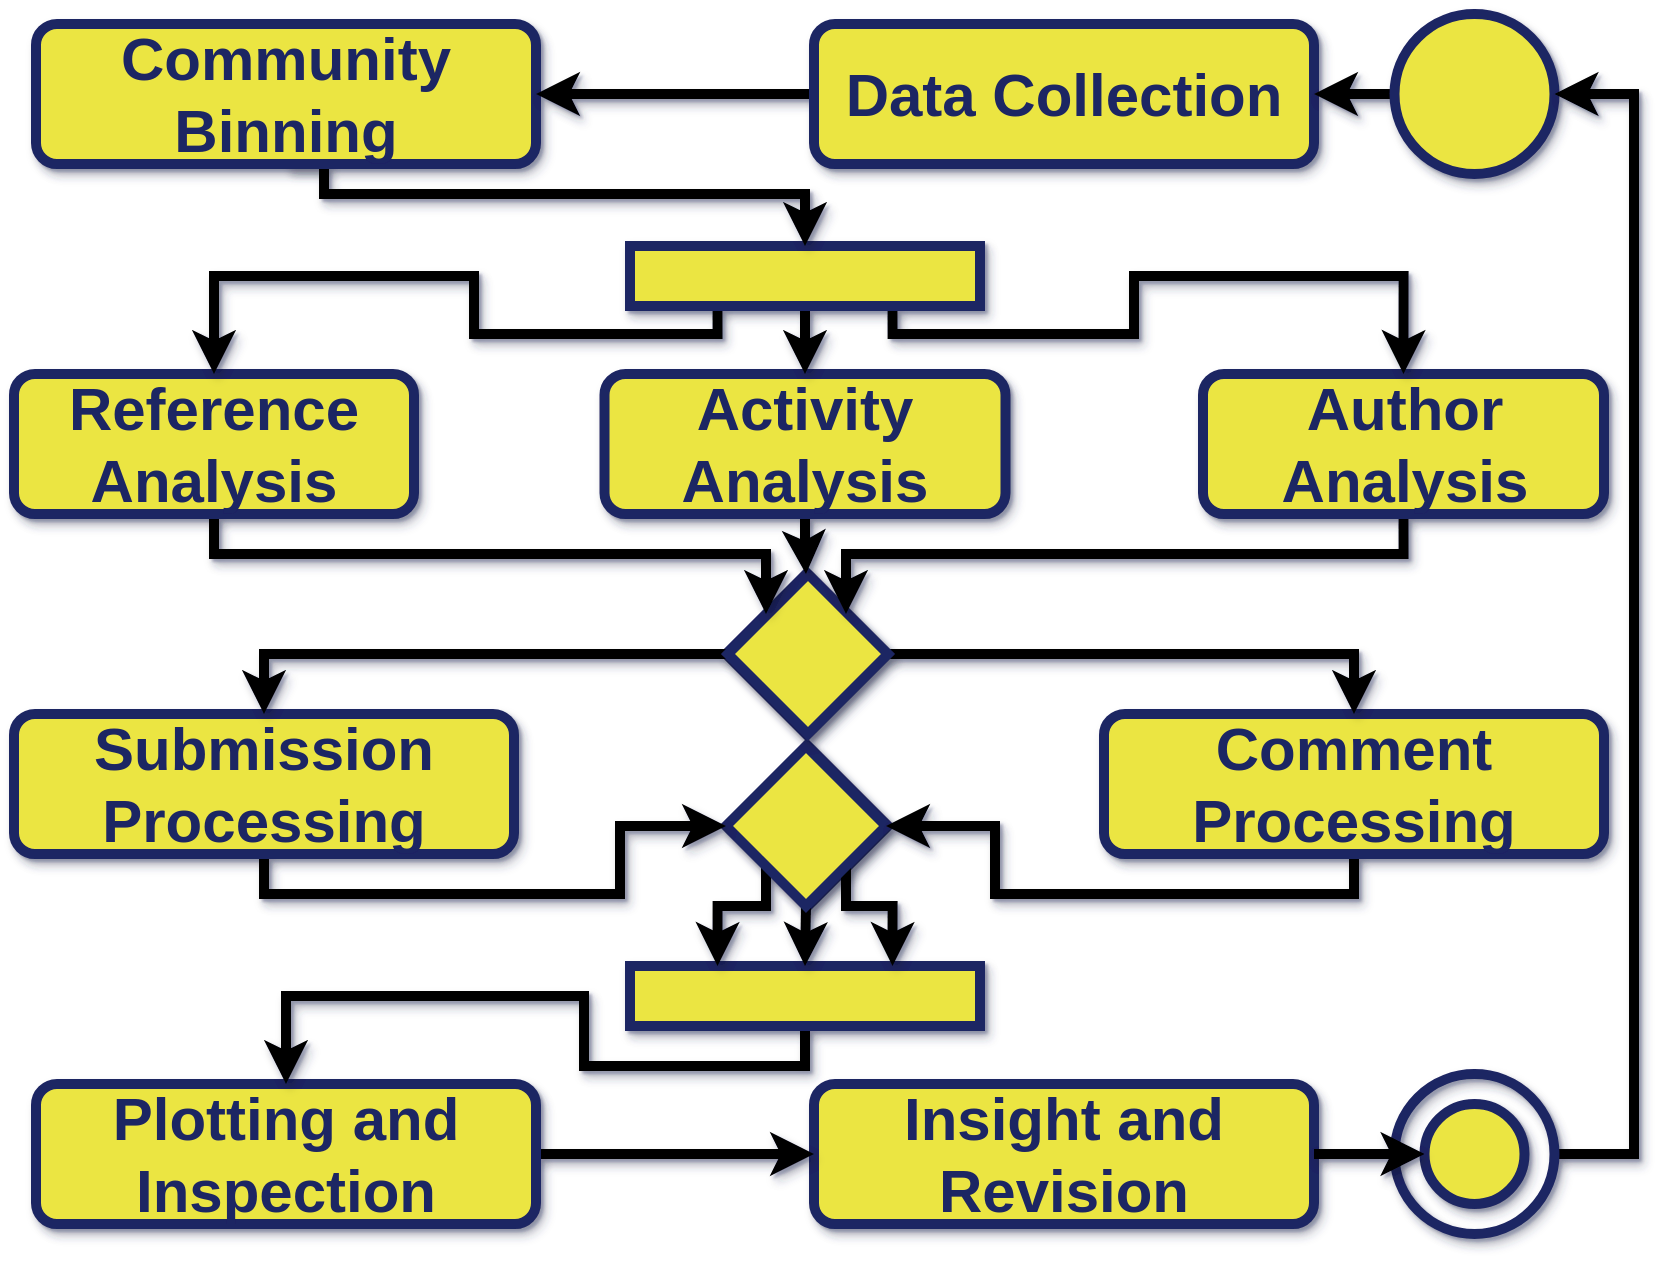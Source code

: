 <mxfile>
    <diagram id="IIjVqOBpjSdmMeE91z1N" name="Page-1">
        <mxGraphModel dx="772" dy="1082" grid="1" gridSize="10" guides="1" tooltips="1" connect="1" arrows="1" fold="1" page="0" pageScale="1" pageWidth="850" pageHeight="1100" background="none" math="0" shadow="1">
            <root>
                <mxCell id="0"/>
                <mxCell id="1" parent="0"/>
                <mxCell id="3" value="" style="rhombus;whiteSpace=wrap;html=1;strokeWidth=5;fillColor=#EBE543;strokeColor=#1E2563;shadow=1;sketch=0;" parent="1" vertex="1">
                    <mxGeometry x="386" y="330" width="80" height="80" as="geometry"/>
                </mxCell>
                <mxCell id="64" value="" style="rhombus;whiteSpace=wrap;html=1;strokeWidth=5;fillColor=#EBE543;strokeColor=#1E2563;shadow=1;sketch=0;" parent="1" vertex="1">
                    <mxGeometry x="387" y="416" width="80" height="80" as="geometry"/>
                </mxCell>
                <mxCell id="6" value="" style="ellipse;whiteSpace=wrap;html=1;aspect=fixed;strokeWidth=5;fillColor=#EBE543;strokeColor=#1E2563;shadow=1;sketch=0;" parent="1" vertex="1">
                    <mxGeometry x="735.25" y="595" width="50" height="50" as="geometry"/>
                </mxCell>
                <mxCell id="61" value="&lt;font color=&quot;#1e2563&quot;&gt;&lt;span style=&quot;font-size: 30px&quot;&gt;&lt;b&gt;Insight and Revision&lt;/b&gt;&lt;/span&gt;&lt;/font&gt;" style="rounded=1;whiteSpace=wrap;html=1;strokeWidth=5;fillColor=#EBE543;strokeColor=#1E2563;align=center;shadow=1;sketch=0;" parent="1" vertex="1">
                    <mxGeometry x="430" y="585" width="250" height="70" as="geometry"/>
                </mxCell>
                <mxCell id="62" style="edgeStyle=orthogonalEdgeStyle;rounded=0;orthogonalLoop=1;jettySize=auto;html=1;exitX=1;exitY=0.5;exitDx=0;exitDy=0;entryX=0;entryY=0.5;entryDx=0;entryDy=0;strokeColor=#000000;strokeWidth=5;shadow=1;sketch=0;" parent="1" source="35" target="61" edge="1">
                    <mxGeometry relative="1" as="geometry"/>
                </mxCell>
                <mxCell id="35" value="&lt;font color=&quot;#1e2563&quot;&gt;&lt;span style=&quot;font-size: 30px&quot;&gt;&lt;b&gt;Plotting and Inspection&lt;/b&gt;&lt;/span&gt;&lt;/font&gt;" style="rounded=1;whiteSpace=wrap;html=1;strokeWidth=5;fillColor=#EBE543;strokeColor=#1E2563;align=center;shadow=1;sketch=0;" parent="1" vertex="1">
                    <mxGeometry x="41" y="585" width="250" height="70" as="geometry"/>
                </mxCell>
                <mxCell id="34" style="edgeStyle=orthogonalEdgeStyle;rounded=0;orthogonalLoop=1;jettySize=auto;html=1;exitX=0.5;exitY=1;exitDx=0;exitDy=0;strokeColor=#000000;strokeWidth=5;entryX=0.5;entryY=0;entryDx=0;entryDy=0;shadow=1;sketch=0;" parent="1" source="30" target="35" edge="1">
                    <mxGeometry relative="1" as="geometry">
                        <mxPoint x="426.5" y="630" as="targetPoint"/>
                        <Array as="points">
                            <mxPoint x="426" y="576"/>
                            <mxPoint x="315" y="576"/>
                            <mxPoint x="315" y="541"/>
                            <mxPoint x="166" y="541"/>
                        </Array>
                    </mxGeometry>
                </mxCell>
                <mxCell id="30" value="" style="rounded=0;whiteSpace=wrap;html=1;strokeWidth=5;fillColor=#EBE543;strokeColor=#1E2563;shadow=1;sketch=0;" parent="1" vertex="1">
                    <mxGeometry x="338" y="526" width="175" height="30" as="geometry"/>
                </mxCell>
                <mxCell id="31" style="edgeStyle=orthogonalEdgeStyle;rounded=0;orthogonalLoop=1;jettySize=auto;html=1;exitX=1;exitY=1;exitDx=0;exitDy=0;entryX=0.75;entryY=0;entryDx=0;entryDy=0;strokeColor=#000000;strokeWidth=5;shadow=1;sketch=0;" parent="1" source="27" target="30" edge="1">
                    <mxGeometry relative="1" as="geometry">
                        <Array as="points">
                            <mxPoint x="446" y="496"/>
                            <mxPoint x="469" y="496"/>
                        </Array>
                    </mxGeometry>
                </mxCell>
                <mxCell id="32" style="edgeStyle=orthogonalEdgeStyle;rounded=0;orthogonalLoop=1;jettySize=auto;html=1;exitX=0;exitY=1;exitDx=0;exitDy=0;entryX=0.25;entryY=0;entryDx=0;entryDy=0;strokeColor=#000000;strokeWidth=5;shadow=1;sketch=0;" parent="1" source="27" target="30" edge="1">
                    <mxGeometry relative="1" as="geometry">
                        <Array as="points">
                            <mxPoint x="406" y="496"/>
                            <mxPoint x="382" y="496"/>
                        </Array>
                    </mxGeometry>
                </mxCell>
                <mxCell id="33" style="edgeStyle=orthogonalEdgeStyle;rounded=0;orthogonalLoop=1;jettySize=auto;html=1;exitX=0.5;exitY=1;exitDx=0;exitDy=0;entryX=0.5;entryY=0;entryDx=0;entryDy=0;strokeColor=#000000;strokeWidth=5;shadow=1;sketch=0;" parent="1" source="27" target="30" edge="1">
                    <mxGeometry relative="1" as="geometry"/>
                </mxCell>
                <mxCell id="27" value="" style="rhombus;whiteSpace=wrap;html=1;strokeWidth=5;fillColor=#EBE543;strokeColor=#1E2563;shadow=1;sketch=0;" parent="1" vertex="1">
                    <mxGeometry x="386" y="416" width="80" height="80" as="geometry"/>
                </mxCell>
                <mxCell id="29" style="edgeStyle=orthogonalEdgeStyle;rounded=0;orthogonalLoop=1;jettySize=auto;html=1;exitX=0.5;exitY=1;exitDx=0;exitDy=0;entryX=0;entryY=0.5;entryDx=0;entryDy=0;strokeColor=#000000;strokeWidth=5;shadow=1;sketch=0;" parent="1" source="67" target="27" edge="1">
                    <mxGeometry relative="1" as="geometry">
                        <mxPoint x="165" y="476" as="sourcePoint"/>
                    </mxGeometry>
                </mxCell>
                <mxCell id="28" style="edgeStyle=orthogonalEdgeStyle;rounded=0;orthogonalLoop=1;jettySize=auto;html=1;exitX=0.5;exitY=1;exitDx=0;exitDy=0;entryX=1;entryY=0.5;entryDx=0;entryDy=0;strokeColor=#000000;strokeWidth=5;shadow=1;sketch=0;" parent="1" source="24" target="27" edge="1">
                    <mxGeometry relative="1" as="geometry"/>
                </mxCell>
                <mxCell id="67" value="&lt;font color=&quot;#1e2563&quot;&gt;&lt;span style=&quot;font-size: 30px&quot;&gt;&lt;b&gt;Submission Processing&lt;/b&gt;&lt;/span&gt;&lt;/font&gt;" style="rounded=1;whiteSpace=wrap;html=1;strokeWidth=5;fillColor=#EBE543;strokeColor=#1E2563;align=center;shadow=1;sketch=0;" parent="1" vertex="1">
                    <mxGeometry x="30" y="400" width="250" height="70" as="geometry"/>
                </mxCell>
                <mxCell id="24" value="&lt;font color=&quot;#1e2563&quot;&gt;&lt;span style=&quot;font-size: 30px&quot;&gt;&lt;b&gt;Comment Processing&lt;/b&gt;&lt;/span&gt;&lt;/font&gt;" style="rounded=1;whiteSpace=wrap;html=1;strokeWidth=5;fillColor=#EBE543;strokeColor=#1E2563;align=center;shadow=1;sketch=0;" parent="1" vertex="1">
                    <mxGeometry x="575" y="400" width="250" height="70" as="geometry"/>
                </mxCell>
                <mxCell id="59" style="edgeStyle=orthogonalEdgeStyle;rounded=0;orthogonalLoop=1;jettySize=auto;html=1;exitX=1;exitY=0.5;exitDx=0;exitDy=0;entryX=0.5;entryY=0;entryDx=0;entryDy=0;strokeColor=#000000;strokeWidth=5;shadow=1;sketch=0;" parent="1" source="66" target="24" edge="1">
                    <mxGeometry relative="1" as="geometry">
                        <Array as="points">
                            <mxPoint x="700" y="370"/>
                        </Array>
                    </mxGeometry>
                </mxCell>
                <mxCell id="60" style="edgeStyle=orthogonalEdgeStyle;rounded=0;orthogonalLoop=1;jettySize=auto;html=1;exitX=0;exitY=0.5;exitDx=0;exitDy=0;entryX=0.5;entryY=0;entryDx=0;entryDy=0;strokeColor=#000000;strokeWidth=5;shadow=1;sketch=0;" parent="1" source="66" target="67" edge="1">
                    <mxGeometry relative="1" as="geometry">
                        <Array as="points">
                            <mxPoint x="155" y="370"/>
                        </Array>
                    </mxGeometry>
                </mxCell>
                <mxCell id="66" value="" style="rhombus;whiteSpace=wrap;html=1;strokeWidth=5;fillColor=#EBE543;strokeColor=#1E2563;shadow=1;sketch=0;" parent="1" vertex="1">
                    <mxGeometry x="387" y="330" width="80" height="80" as="geometry"/>
                </mxCell>
                <mxCell id="57" style="edgeStyle=orthogonalEdgeStyle;rounded=0;orthogonalLoop=1;jettySize=auto;html=1;exitX=0.5;exitY=1;exitDx=0;exitDy=0;entryX=0;entryY=0;entryDx=0;entryDy=0;strokeColor=#000000;strokeWidth=5;shadow=1;sketch=0;" parent="1" source="13" target="3" edge="1">
                    <mxGeometry relative="1" as="geometry">
                        <Array as="points">
                            <mxPoint x="130" y="320"/>
                            <mxPoint x="406" y="320"/>
                        </Array>
                    </mxGeometry>
                </mxCell>
                <mxCell id="56" style="edgeStyle=orthogonalEdgeStyle;rounded=0;orthogonalLoop=1;jettySize=auto;html=1;exitX=0.5;exitY=1;exitDx=0;exitDy=0;entryX=1;entryY=0;entryDx=0;entryDy=0;strokeColor=#000000;strokeWidth=5;shadow=1;sketch=0;" parent="1" source="14" target="3" edge="1">
                    <mxGeometry relative="1" as="geometry">
                        <Array as="points">
                            <mxPoint x="725" y="320"/>
                            <mxPoint x="446" y="320"/>
                        </Array>
                    </mxGeometry>
                </mxCell>
                <mxCell id="55" style="edgeStyle=orthogonalEdgeStyle;rounded=0;orthogonalLoop=1;jettySize=auto;html=1;exitX=0.5;exitY=1;exitDx=0;exitDy=0;strokeColor=#000000;strokeWidth=5;shadow=1;sketch=0;" parent="1" source="17" target="3" edge="1">
                    <mxGeometry relative="1" as="geometry"/>
                </mxCell>
                <mxCell id="13" value="&lt;font color=&quot;#1e2563&quot; size=&quot;1&quot;&gt;&lt;b style=&quot;font-size: 30px&quot;&gt;Reference Analysis&lt;/b&gt;&lt;/font&gt;&lt;span style=&quot;color: rgba(0 , 0 , 0 , 0) ; font-family: monospace ; font-size: 0px&quot;&gt;%3CmxGraphModel%3E%3Croot%3E%3CmxCell%20id%3D%220%22%2F%3E%3CmxCell%20id%3D%221%22%20parent%3D%220%22%2F%3E%3CmxCell%20id%3D%222%22%20value%3D%22%26lt%3Bfont%20color%3D%26quot%3B%231e2563%26quot%3B%20size%3D%26quot%3B1%26quot%3B%26gt%3B%26lt%3Bb%20style%3D%26quot%3Bfont-size%3A%2030px%26quot%3B%26gt%3BCommunity%20Binning%26lt%3B%2Fb%26gt%3B%26lt%3B%2Ffont%26gt%3B%22%20style%3D%22rounded%3D1%3BwhiteSpace%3Dwrap%3Bhtml%3D1%3BstrokeWidth%3D5%3BfillColor%3D%23EBE543%3BstrokeColor%3D%231E2563%3Balign%3Dcenter%3B%22%20vertex%3D%221%22%20parent%3D%221%22%3E%3CmxGeometry%20x%3D%22300%22%20y%3D%22260%22%20width%3D%22250%22%20height%3D%2270%22%20as%3D%22geometry%22%2F%3E%3C%2FmxCell%3E%3C%2Froot%3E%3C%2FmxGraphModel%3E&lt;/span&gt;" style="rounded=1;whiteSpace=wrap;html=1;strokeWidth=5;fillColor=#EBE543;strokeColor=#1E2563;align=center;shadow=1;sketch=0;" parent="1" vertex="1">
                    <mxGeometry x="30" y="230" width="200" height="70" as="geometry"/>
                </mxCell>
                <mxCell id="14" value="&lt;font color=&quot;#1e2563&quot; size=&quot;1&quot;&gt;&lt;b style=&quot;font-size: 30px&quot;&gt;Author Analysis&lt;/b&gt;&lt;/font&gt;&lt;span style=&quot;color: rgba(0 , 0 , 0 , 0) ; font-family: monospace ; font-size: 0px&quot;&gt;%3CmxGraphModel%3E%3Croot%3E%3CmxCell%20id%3D%220%22%2F%3E%3CmxCell%20id%3D%221%22%20parent%3D%220%22%2F%3E%3CmxCell%20id%3D%222%22%20value%3D%22%26lt%3Bfont%20color%3D%26quot%3B%231e2563%26quot%3B%20size%3D%26quot%3B1%26quot%3B%26gt%3B%26lt%3Bb%20style%3D%26quot%3Bfont-size%3A%2030px%26quot%3B%26gt%3BCommunity%20Binning%26lt%3B%2Fb%26gt%3B%26lt%3B%2Ffont%26gt%3B%22%20style%3D%22rounded%3D1%3BwhiteSpace%3Dwrap%3Bhtml%3D1%3BstrokeWidth%3D5%3BfillColor%3D%23EBE543%3BstrokeColor%3D%231E2563%3Balign%3Dcenter%3B%22%20vertex%3D%221%22%20parent%3D%221%22%3E%3CmxGeometry%20x%3D%22300%22%20y%3D%22260%22%20width%3D%22250%22%20height%3D%2270%22%20as%3D%22geometry%22%2F%3E%3C%2FmxCell%3E%3C%2Froot%3E%3C%2FmxGraphModel%3E&lt;/span&gt;" style="rounded=1;whiteSpace=wrap;html=1;strokeWidth=5;fillColor=#EBE543;strokeColor=#1E2563;align=center;shadow=1;sketch=0;" parent="1" vertex="1">
                    <mxGeometry x="624.5" y="230" width="200.5" height="70" as="geometry"/>
                </mxCell>
                <mxCell id="17" value="&lt;font color=&quot;#1e2563&quot; size=&quot;1&quot;&gt;&lt;b style=&quot;font-size: 30px&quot;&gt;Activity Analysis&lt;/b&gt;&lt;/font&gt;&lt;span style=&quot;color: rgba(0 , 0 , 0 , 0) ; font-family: monospace ; font-size: 0px&quot;&gt;%3CmxGraphModel%3E%3Croot%3E%3CmxCell%20id%3D%220%22%2F%3E%3CmxCell%20id%3D%221%22%20parent%3D%220%22%2F%3E%3CmxCell%20id%3D%222%22%20value%3D%22%26lt%3Bfont%20color%3D%26quot%3B%231e2563%26quot%3B%20size%3D%26quot%3B1%26quot%3B%26gt%3B%26lt%3Bb%20style%3D%26quot%3Bfont-size%3A%2030px%26quot%3B%26gt%3BCommunity%20Binning%26lt%3B%2Fb%26gt%3B%26lt%3B%2Ffont%26gt%3B%22%20style%3D%22rounded%3D1%3BwhiteSpace%3Dwrap%3Bhtml%3D1%3BstrokeWidth%3D5%3BfillColor%3D%23EBE543%3BstrokeColor%3D%231E2563%3Balign%3Dcenter%3B%22%20vertex%3D%221%22%20parent%3D%221%22%3E%3CmxGeometry%20x%3D%22300%22%20y%3D%22260%22%20width%3D%22250%22%20height%3D%2270%22%20as%3D%22geometry%22%2F%3E%3C%2FmxCell%3E%3C%2Froot%3E%3C%2FmxGraphModel%3E&lt;/span&gt;" style="rounded=1;whiteSpace=wrap;html=1;strokeWidth=5;fillColor=#EBE543;strokeColor=#1E2563;align=center;shadow=1;sketch=0;" parent="1" vertex="1">
                    <mxGeometry x="325.25" y="230" width="200.5" height="70" as="geometry"/>
                </mxCell>
                <mxCell id="68" style="edgeStyle=orthogonalEdgeStyle;rounded=0;orthogonalLoop=1;jettySize=auto;html=1;exitX=0.5;exitY=1;exitDx=0;exitDy=0;entryX=0.5;entryY=0;entryDx=0;entryDy=0;strokeColor=#000000;strokeWidth=5;shadow=1;sketch=0;" parent="1" source="4" target="17" edge="1">
                    <mxGeometry relative="1" as="geometry"/>
                </mxCell>
                <mxCell id="69" style="edgeStyle=orthogonalEdgeStyle;rounded=0;orthogonalLoop=1;jettySize=auto;html=1;exitX=0.75;exitY=1;exitDx=0;exitDy=0;strokeColor=#000000;strokeWidth=5;entryX=0.5;entryY=0;entryDx=0;entryDy=0;shadow=1;sketch=0;" parent="1" source="4" target="14" edge="1">
                    <mxGeometry relative="1" as="geometry">
                        <Array as="points">
                            <mxPoint x="469" y="210"/>
                            <mxPoint x="590" y="210"/>
                            <mxPoint x="590" y="181"/>
                            <mxPoint x="725" y="181"/>
                        </Array>
                    </mxGeometry>
                </mxCell>
                <mxCell id="52" style="edgeStyle=orthogonalEdgeStyle;rounded=0;orthogonalLoop=1;jettySize=auto;html=1;exitX=0.25;exitY=1;exitDx=0;exitDy=0;entryX=0.5;entryY=0;entryDx=0;entryDy=0;strokeColor=#000000;strokeWidth=5;shadow=1;sketch=0;" parent="1" source="4" target="13" edge="1">
                    <mxGeometry relative="1" as="geometry">
                        <Array as="points">
                            <mxPoint x="382" y="210"/>
                            <mxPoint x="260" y="210"/>
                            <mxPoint x="260" y="181"/>
                            <mxPoint x="130" y="181"/>
                        </Array>
                    </mxGeometry>
                </mxCell>
                <mxCell id="4" value="" style="rounded=0;whiteSpace=wrap;html=1;strokeWidth=5;fillColor=#EBE543;strokeColor=#1E2563;shadow=1;sketch=0;" parent="1" vertex="1">
                    <mxGeometry x="338" y="166" width="175" height="30" as="geometry"/>
                </mxCell>
                <mxCell id="12" style="edgeStyle=orthogonalEdgeStyle;rounded=0;orthogonalLoop=1;jettySize=auto;html=1;exitX=0.5;exitY=1;exitDx=0;exitDy=0;entryX=0.5;entryY=0;entryDx=0;entryDy=0;strokeColor=#000000;strokeWidth=5;shadow=1;sketch=0;" parent="1" source="10" target="4" edge="1">
                    <mxGeometry relative="1" as="geometry">
                        <Array as="points">
                            <mxPoint x="185" y="140"/>
                            <mxPoint x="426" y="140"/>
                        </Array>
                    </mxGeometry>
                </mxCell>
                <mxCell id="10" value="&lt;font color=&quot;#1e2563&quot; size=&quot;1&quot;&gt;&lt;b style=&quot;font-size: 30px&quot;&gt;Community Binning&lt;/b&gt;&lt;/font&gt;" style="rounded=1;whiteSpace=wrap;html=1;strokeWidth=5;fillColor=#EBE543;strokeColor=#1E2563;align=center;shadow=1;sketch=0;" parent="1" vertex="1">
                    <mxGeometry x="41" y="55" width="250" height="70" as="geometry"/>
                </mxCell>
                <mxCell id="50" style="edgeStyle=orthogonalEdgeStyle;rounded=0;orthogonalLoop=1;jettySize=auto;html=1;exitX=0;exitY=0.5;exitDx=0;exitDy=0;entryX=1;entryY=0.5;entryDx=0;entryDy=0;strokeColor=#000000;strokeWidth=5;shadow=1;sketch=0;" parent="1" source="2" target="10" edge="1">
                    <mxGeometry relative="1" as="geometry"/>
                </mxCell>
                <mxCell id="2" value="&lt;font color=&quot;#1e2563&quot; size=&quot;1&quot;&gt;&lt;b style=&quot;font-size: 30px&quot;&gt;Data Collection&lt;/b&gt;&lt;/font&gt;" style="rounded=1;whiteSpace=wrap;html=1;strokeWidth=5;fillColor=#EBE543;strokeColor=#1E2563;align=center;shadow=1;sketch=0;" parent="1" vertex="1">
                    <mxGeometry x="430" y="55" width="250" height="70" as="geometry"/>
                </mxCell>
                <mxCell id="49" style="edgeStyle=orthogonalEdgeStyle;rounded=0;orthogonalLoop=1;jettySize=auto;html=1;exitX=0;exitY=0.5;exitDx=0;exitDy=0;entryX=1;entryY=0.5;entryDx=0;entryDy=0;strokeColor=#000000;strokeWidth=5;shadow=1;sketch=0;" parent="1" source="7" target="2" edge="1">
                    <mxGeometry relative="1" as="geometry"/>
                </mxCell>
                <mxCell id="7" value="" style="ellipse;whiteSpace=wrap;html=1;aspect=fixed;strokeWidth=5;strokeColor=#1E2563;fillColor=#EBE543;shadow=1;sketch=0;" parent="1" vertex="1">
                    <mxGeometry x="720.25" y="50" width="80" height="80" as="geometry"/>
                </mxCell>
                <mxCell id="70" style="edgeStyle=orthogonalEdgeStyle;rounded=0;orthogonalLoop=1;jettySize=auto;html=1;entryX=1;entryY=0.5;entryDx=0;entryDy=0;strokeColor=#000000;strokeWidth=5;shadow=1;sketch=0;" edge="1" parent="1" source="5" target="7">
                    <mxGeometry relative="1" as="geometry">
                        <mxPoint x="810" y="650" as="sourcePoint"/>
                        <Array as="points">
                            <mxPoint x="840" y="620"/>
                            <mxPoint x="840" y="90"/>
                        </Array>
                    </mxGeometry>
                </mxCell>
                <mxCell id="5" value="" style="ellipse;whiteSpace=wrap;html=1;aspect=fixed;strokeWidth=5;fillColor=none;strokeColor=#1E2563;shadow=1;sketch=0;" parent="1" vertex="1">
                    <mxGeometry x="720.25" y="580" width="80" height="80" as="geometry"/>
                </mxCell>
                <mxCell id="63" style="edgeStyle=orthogonalEdgeStyle;rounded=0;orthogonalLoop=1;jettySize=auto;html=1;exitX=1;exitY=0.5;exitDx=0;exitDy=0;entryX=0;entryY=0.5;entryDx=0;entryDy=0;strokeColor=#000000;strokeWidth=5;shadow=1;sketch=0;" parent="1" source="61" target="6" edge="1">
                    <mxGeometry relative="1" as="geometry"/>
                </mxCell>
            </root>
        </mxGraphModel>
    </diagram>
</mxfile>